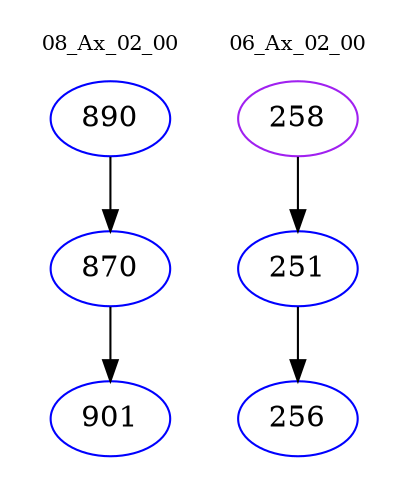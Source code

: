 digraph{
subgraph cluster_0 {
color = white
label = "08_Ax_02_00";
fontsize=10;
T0_890 [label="890", color="blue"]
T0_890 -> T0_870 [color="black"]
T0_870 [label="870", color="blue"]
T0_870 -> T0_901 [color="black"]
T0_901 [label="901", color="blue"]
}
subgraph cluster_1 {
color = white
label = "06_Ax_02_00";
fontsize=10;
T1_258 [label="258", color="purple"]
T1_258 -> T1_251 [color="black"]
T1_251 [label="251", color="blue"]
T1_251 -> T1_256 [color="black"]
T1_256 [label="256", color="blue"]
}
}
